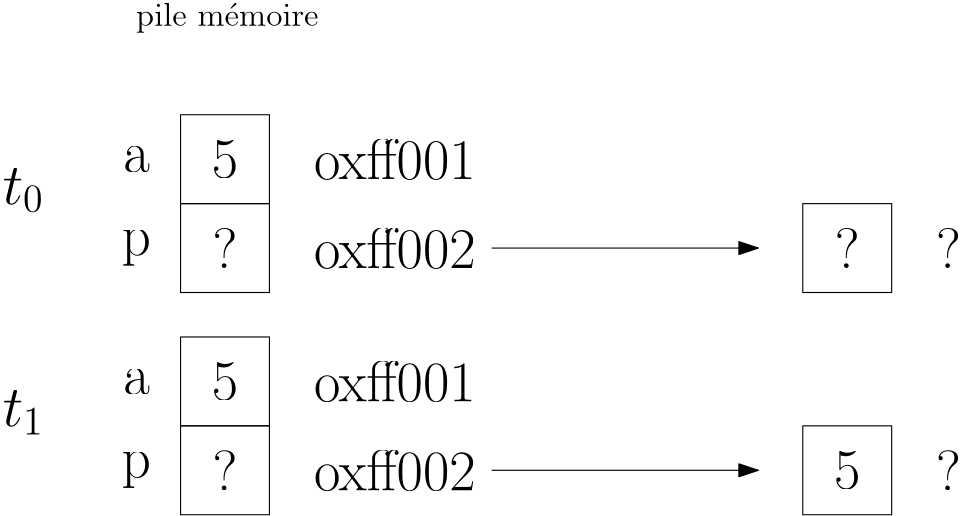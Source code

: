 <?xml version="1.0"?>
<!DOCTYPE ipe SYSTEM "ipe.dtd">
<ipe version="70218" creator="Ipe 7.2.24">
<info created="D:20220926125255" modified="D:20220926125527"/>
<ipestyle name="basic">
<symbol name="arrow/arc(spx)">
<path stroke="sym-stroke" fill="sym-stroke" pen="sym-pen">
0 0 m
-1 0.333 l
-1 -0.333 l
h
</path>
</symbol>
<symbol name="arrow/farc(spx)">
<path stroke="sym-stroke" fill="white" pen="sym-pen">
0 0 m
-1 0.333 l
-1 -0.333 l
h
</path>
</symbol>
<symbol name="arrow/ptarc(spx)">
<path stroke="sym-stroke" fill="sym-stroke" pen="sym-pen">
0 0 m
-1 0.333 l
-0.8 0 l
-1 -0.333 l
h
</path>
</symbol>
<symbol name="arrow/fptarc(spx)">
<path stroke="sym-stroke" fill="white" pen="sym-pen">
0 0 m
-1 0.333 l
-0.8 0 l
-1 -0.333 l
h
</path>
</symbol>
<symbol name="mark/circle(sx)" transformations="translations">
<path fill="sym-stroke">
0.6 0 0 0.6 0 0 e
0.4 0 0 0.4 0 0 e
</path>
</symbol>
<symbol name="mark/disk(sx)" transformations="translations">
<path fill="sym-stroke">
0.6 0 0 0.6 0 0 e
</path>
</symbol>
<symbol name="mark/fdisk(sfx)" transformations="translations">
<group>
<path fill="sym-fill">
0.5 0 0 0.5 0 0 e
</path>
<path fill="sym-stroke" fillrule="eofill">
0.6 0 0 0.6 0 0 e
0.4 0 0 0.4 0 0 e
</path>
</group>
</symbol>
<symbol name="mark/box(sx)" transformations="translations">
<path fill="sym-stroke" fillrule="eofill">
-0.6 -0.6 m
0.6 -0.6 l
0.6 0.6 l
-0.6 0.6 l
h
-0.4 -0.4 m
0.4 -0.4 l
0.4 0.4 l
-0.4 0.4 l
h
</path>
</symbol>
<symbol name="mark/square(sx)" transformations="translations">
<path fill="sym-stroke">
-0.6 -0.6 m
0.6 -0.6 l
0.6 0.6 l
-0.6 0.6 l
h
</path>
</symbol>
<symbol name="mark/fsquare(sfx)" transformations="translations">
<group>
<path fill="sym-fill">
-0.5 -0.5 m
0.5 -0.5 l
0.5 0.5 l
-0.5 0.5 l
h
</path>
<path fill="sym-stroke" fillrule="eofill">
-0.6 -0.6 m
0.6 -0.6 l
0.6 0.6 l
-0.6 0.6 l
h
-0.4 -0.4 m
0.4 -0.4 l
0.4 0.4 l
-0.4 0.4 l
h
</path>
</group>
</symbol>
<symbol name="mark/cross(sx)" transformations="translations">
<group>
<path fill="sym-stroke">
-0.43 -0.57 m
0.57 0.43 l
0.43 0.57 l
-0.57 -0.43 l
h
</path>
<path fill="sym-stroke">
-0.43 0.57 m
0.57 -0.43 l
0.43 -0.57 l
-0.57 0.43 l
h
</path>
</group>
</symbol>
<symbol name="arrow/fnormal(spx)">
<path stroke="sym-stroke" fill="white" pen="sym-pen">
0 0 m
-1 0.333 l
-1 -0.333 l
h
</path>
</symbol>
<symbol name="arrow/pointed(spx)">
<path stroke="sym-stroke" fill="sym-stroke" pen="sym-pen">
0 0 m
-1 0.333 l
-0.8 0 l
-1 -0.333 l
h
</path>
</symbol>
<symbol name="arrow/fpointed(spx)">
<path stroke="sym-stroke" fill="white" pen="sym-pen">
0 0 m
-1 0.333 l
-0.8 0 l
-1 -0.333 l
h
</path>
</symbol>
<symbol name="arrow/linear(spx)">
<path stroke="sym-stroke" pen="sym-pen">
-1 0.333 m
0 0 l
-1 -0.333 l
</path>
</symbol>
<symbol name="arrow/fdouble(spx)">
<path stroke="sym-stroke" fill="white" pen="sym-pen">
0 0 m
-1 0.333 l
-1 -0.333 l
h
-1 0 m
-2 0.333 l
-2 -0.333 l
h
</path>
</symbol>
<symbol name="arrow/double(spx)">
<path stroke="sym-stroke" fill="sym-stroke" pen="sym-pen">
0 0 m
-1 0.333 l
-1 -0.333 l
h
-1 0 m
-2 0.333 l
-2 -0.333 l
h
</path>
</symbol>
<symbol name="arrow/mid-normal(spx)">
<path stroke="sym-stroke" fill="sym-stroke" pen="sym-pen">
0.5 0 m
-0.5 0.333 l
-0.5 -0.333 l
h
</path>
</symbol>
<symbol name="arrow/mid-fnormal(spx)">
<path stroke="sym-stroke" fill="white" pen="sym-pen">
0.5 0 m
-0.5 0.333 l
-0.5 -0.333 l
h
</path>
</symbol>
<symbol name="arrow/mid-pointed(spx)">
<path stroke="sym-stroke" fill="sym-stroke" pen="sym-pen">
0.5 0 m
-0.5 0.333 l
-0.3 0 l
-0.5 -0.333 l
h
</path>
</symbol>
<symbol name="arrow/mid-fpointed(spx)">
<path stroke="sym-stroke" fill="white" pen="sym-pen">
0.5 0 m
-0.5 0.333 l
-0.3 0 l
-0.5 -0.333 l
h
</path>
</symbol>
<symbol name="arrow/mid-double(spx)">
<path stroke="sym-stroke" fill="sym-stroke" pen="sym-pen">
1 0 m
0 0.333 l
0 -0.333 l
h
0 0 m
-1 0.333 l
-1 -0.333 l
h
</path>
</symbol>
<symbol name="arrow/mid-fdouble(spx)">
<path stroke="sym-stroke" fill="white" pen="sym-pen">
1 0 m
0 0.333 l
0 -0.333 l
h
0 0 m
-1 0.333 l
-1 -0.333 l
h
</path>
</symbol>
<anglesize name="22.5 deg" value="22.5"/>
<anglesize name="30 deg" value="30"/>
<anglesize name="45 deg" value="45"/>
<anglesize name="60 deg" value="60"/>
<anglesize name="90 deg" value="90"/>
<arrowsize name="large" value="10"/>
<arrowsize name="small" value="5"/>
<arrowsize name="tiny" value="3"/>
<color name="blue" value="0 0 1"/>
<color name="brown" value="0.647 0.165 0.165"/>
<color name="darkblue" value="0 0 0.545"/>
<color name="darkcyan" value="0 0.545 0.545"/>
<color name="darkgray" value="0.663"/>
<color name="darkgreen" value="0 0.392 0"/>
<color name="darkmagenta" value="0.545 0 0.545"/>
<color name="darkorange" value="1 0.549 0"/>
<color name="darkred" value="0.545 0 0"/>
<color name="gold" value="1 0.843 0"/>
<color name="gray" value="0.745"/>
<color name="green" value="0 1 0"/>
<color name="lightblue" value="0.678 0.847 0.902"/>
<color name="lightcyan" value="0.878 1 1"/>
<color name="lightgray" value="0.827"/>
<color name="lightgreen" value="0.565 0.933 0.565"/>
<color name="lightyellow" value="1 1 0.878"/>
<color name="navy" value="0 0 0.502"/>
<color name="orange" value="1 0.647 0"/>
<color name="pink" value="1 0.753 0.796"/>
<color name="purple" value="0.627 0.125 0.941"/>
<color name="red" value="1 0 0"/>
<color name="seagreen" value="0.18 0.545 0.341"/>
<color name="turquoise" value="0.251 0.878 0.816"/>
<color name="violet" value="0.933 0.51 0.933"/>
<color name="yellow" value="1 1 0"/>
<dashstyle name="dash dot dotted" value="[4 2 1 2 1 2] 0"/>
<dashstyle name="dash dotted" value="[4 2 1 2] 0"/>
<dashstyle name="dashed" value="[4] 0"/>
<dashstyle name="dotted" value="[1 3] 0"/>
<gridsize name="10 pts (~3.5 mm)" value="10"/>
<gridsize name="14 pts (~5 mm)" value="14"/>
<gridsize name="16 pts (~6 mm)" value="16"/>
<gridsize name="20 pts (~7 mm)" value="20"/>
<gridsize name="28 pts (~10 mm)" value="28"/>
<gridsize name="32 pts (~12 mm)" value="32"/>
<gridsize name="4 pts" value="4"/>
<gridsize name="56 pts (~20 mm)" value="56"/>
<gridsize name="8 pts (~3 mm)" value="8"/>
<opacity name="10%" value="0.1"/>
<opacity name="30%" value="0.3"/>
<opacity name="50%" value="0.5"/>
<opacity name="75%" value="0.75"/>
<pen name="fat" value="1.2"/>
<pen name="heavier" value="0.8"/>
<pen name="ultrafat" value="2"/>
<symbolsize name="large" value="5"/>
<symbolsize name="small" value="2"/>
<symbolsize name="tiny" value="1.1"/>
<textsize name="Huge" value="\Huge"/>
<textsize name="LARGE" value="\LARGE"/>
<textsize name="Large" value="\Large"/>
<textsize name="footnote" value="\footnotesize"/>
<textsize name="huge" value="\huge"/>
<textsize name="large" value="\large"/>
<textsize name="small" value="\small"/>
<textsize name="tiny" value="\tiny"/>
<textstyle name="center" begin="\begin{center}" end="\end{center}"/>
<textstyle name="item" begin="\begin{itemize}\item{}" end="\end{itemize}"/>
<textstyle name="itemize" begin="\begin{itemize}" end="\end{itemize}"/>
<tiling name="falling" angle="-60" step="4" width="1"/>
<tiling name="rising" angle="30" step="4" width="1"/>
</ipestyle>
<page>
<layer name="alpha"/>
<view layers="alpha" active="alpha"/>
<text layer="alpha" matrix="1 0 0 1 0 -32" transformations="translations" pos="64 784" stroke="black" type="label" width="65.684" height="8.307" depth="2.32" valign="baseline" size="large">pile mémoire</text>
<text transformations="translations" pos="64 704" stroke="black" type="label" width="9.476" height="8.895" depth="0" halign="center" valign="center" size="huge">a</text>
<text transformations="translations" pos="96 704" stroke="black" type="label" width="9.476" height="13.319" depth="0" halign="center" valign="center" size="huge">5</text>
<text transformations="translations" pos="128 704" stroke="black" type="label" width="58.237" height="14.349" depth="0" valign="center" size="huge">oxff001</text>
<text matrix="1 0 0 1 -256 -16" transformations="translations" pos="320 688" stroke="black" type="label" width="10.556" height="8.894" depth="4.02" halign="center" valign="center" size="huge">p</text>
<text matrix="1 0 0 1 -16 32" transformations="translations" pos="112 640" stroke="black" type="label" width="8.936" height="14.349" depth="0" halign="center" valign="center" size="huge">?</text>
<text matrix="1 0 0 1 -16 32" transformations="translations" pos="144 640" stroke="black" type="label" width="58.237" height="14.349" depth="0" valign="center" size="huge">oxff002</text>
<text transformations="translations" pos="320 672" stroke="black" type="label" width="8.936" height="14.349" depth="0" halign="center" valign="center" size="huge">?</text>
<text transformations="translations" pos="352 672" stroke="black" type="label" width="8.936" height="14.349" depth="0" valign="center" size="huge">?</text>
<path stroke="black">
80 720 m
80 688 l
112 688 l
112 720 l
h
</path>
<path stroke="black">
80 688 m
80 656 l
112 656 l
112 688 l
h
</path>
<path stroke="black">
304 688 m
304 656 l
336 656 l
336 688 l
h
</path>
<path stroke="black" arrow="normal/normal">
192 672 m
288 672 l
</path>
<text transformations="translations" pos="16 688" stroke="black" type="label" width="14.828" height="12.708" depth="3.1" valign="baseline" size="huge">$t_0$</text>
<text matrix="1 0 0 1 0 -80" transformations="translations" pos="64 704" stroke="black" type="label" width="9.476" height="8.895" depth="0" halign="center" valign="center" size="huge">a</text>
<text matrix="1 0 0 1 0 -80" transformations="translations" pos="96 704" stroke="black" type="label" width="9.476" height="13.319" depth="0" halign="center" valign="center" size="huge">5</text>
<text matrix="1 0 0 1 0 -80" transformations="translations" pos="128 704" stroke="black" type="label" width="58.237" height="14.349" depth="0" valign="center" size="huge">oxff001</text>
<text matrix="1 0 0 1 -256 -96" transformations="translations" pos="320 688" stroke="black" type="label" width="10.556" height="8.894" depth="4.02" halign="center" valign="center" size="huge">p</text>
<text matrix="1 0 0 1 -16 -48" transformations="translations" pos="112 640" stroke="black" type="label" width="8.936" height="14.349" depth="0" halign="center" valign="center" size="huge">?</text>
<text matrix="1 0 0 1 -16 -48" transformations="translations" pos="144 640" stroke="black" type="label" width="58.237" height="14.349" depth="0" valign="center" size="huge">oxff002</text>
<text matrix="1 0 0 1 0 -80" transformations="translations" pos="352 672" stroke="black" type="label" width="8.936" height="14.349" depth="0" valign="center" size="huge">?</text>
<path matrix="1 0 0 1 0 -80" stroke="black">
80 720 m
80 688 l
112 688 l
112 720 l
h
</path>
<path matrix="1 0 0 1 0 -80" stroke="black">
80 688 m
80 656 l
112 656 l
112 688 l
h
</path>
<path matrix="1 0 0 1 0 -80" stroke="black">
304 688 m
304 656 l
336 656 l
336 688 l
h
</path>
<path matrix="1 0 0 1 0 -80" stroke="black" arrow="normal/normal">
192 672 m
288 672 l
</path>
<text matrix="1 0 0 1 0 -80" transformations="translations" pos="16 688" stroke="black" type="label" width="14.828" height="12.708" depth="3.1" valign="baseline" size="huge" style="math">t_1</text>
<text matrix="1 0 0 1 224 -112" transformations="translations" pos="96 704" stroke="black" type="label" width="9.476" height="13.319" depth="0" halign="center" valign="center" size="huge">5</text>
</page>
</ipe>
